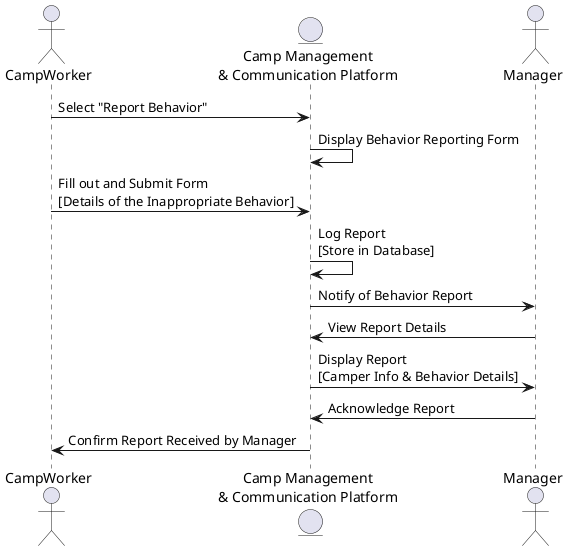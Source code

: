 @startuml
actor CampWorker as worker
entity "Camp Management\n& Communication Platform" as system
actor Manager as manager

worker -> system : Select "Report Behavior"
system -> system : Display Behavior Reporting Form
worker -> system : Fill out and Submit Form\n[Details of the Inappropriate Behavior]
system -> system : Log Report\n[Store in Database]
system -> manager : Notify of Behavior Report
manager -> system : View Report Details
system -> manager : Display Report\n[Camper Info & Behavior Details]
manager -> system : Acknowledge Report
system -> worker : Confirm Report Received by Manager
@enduml